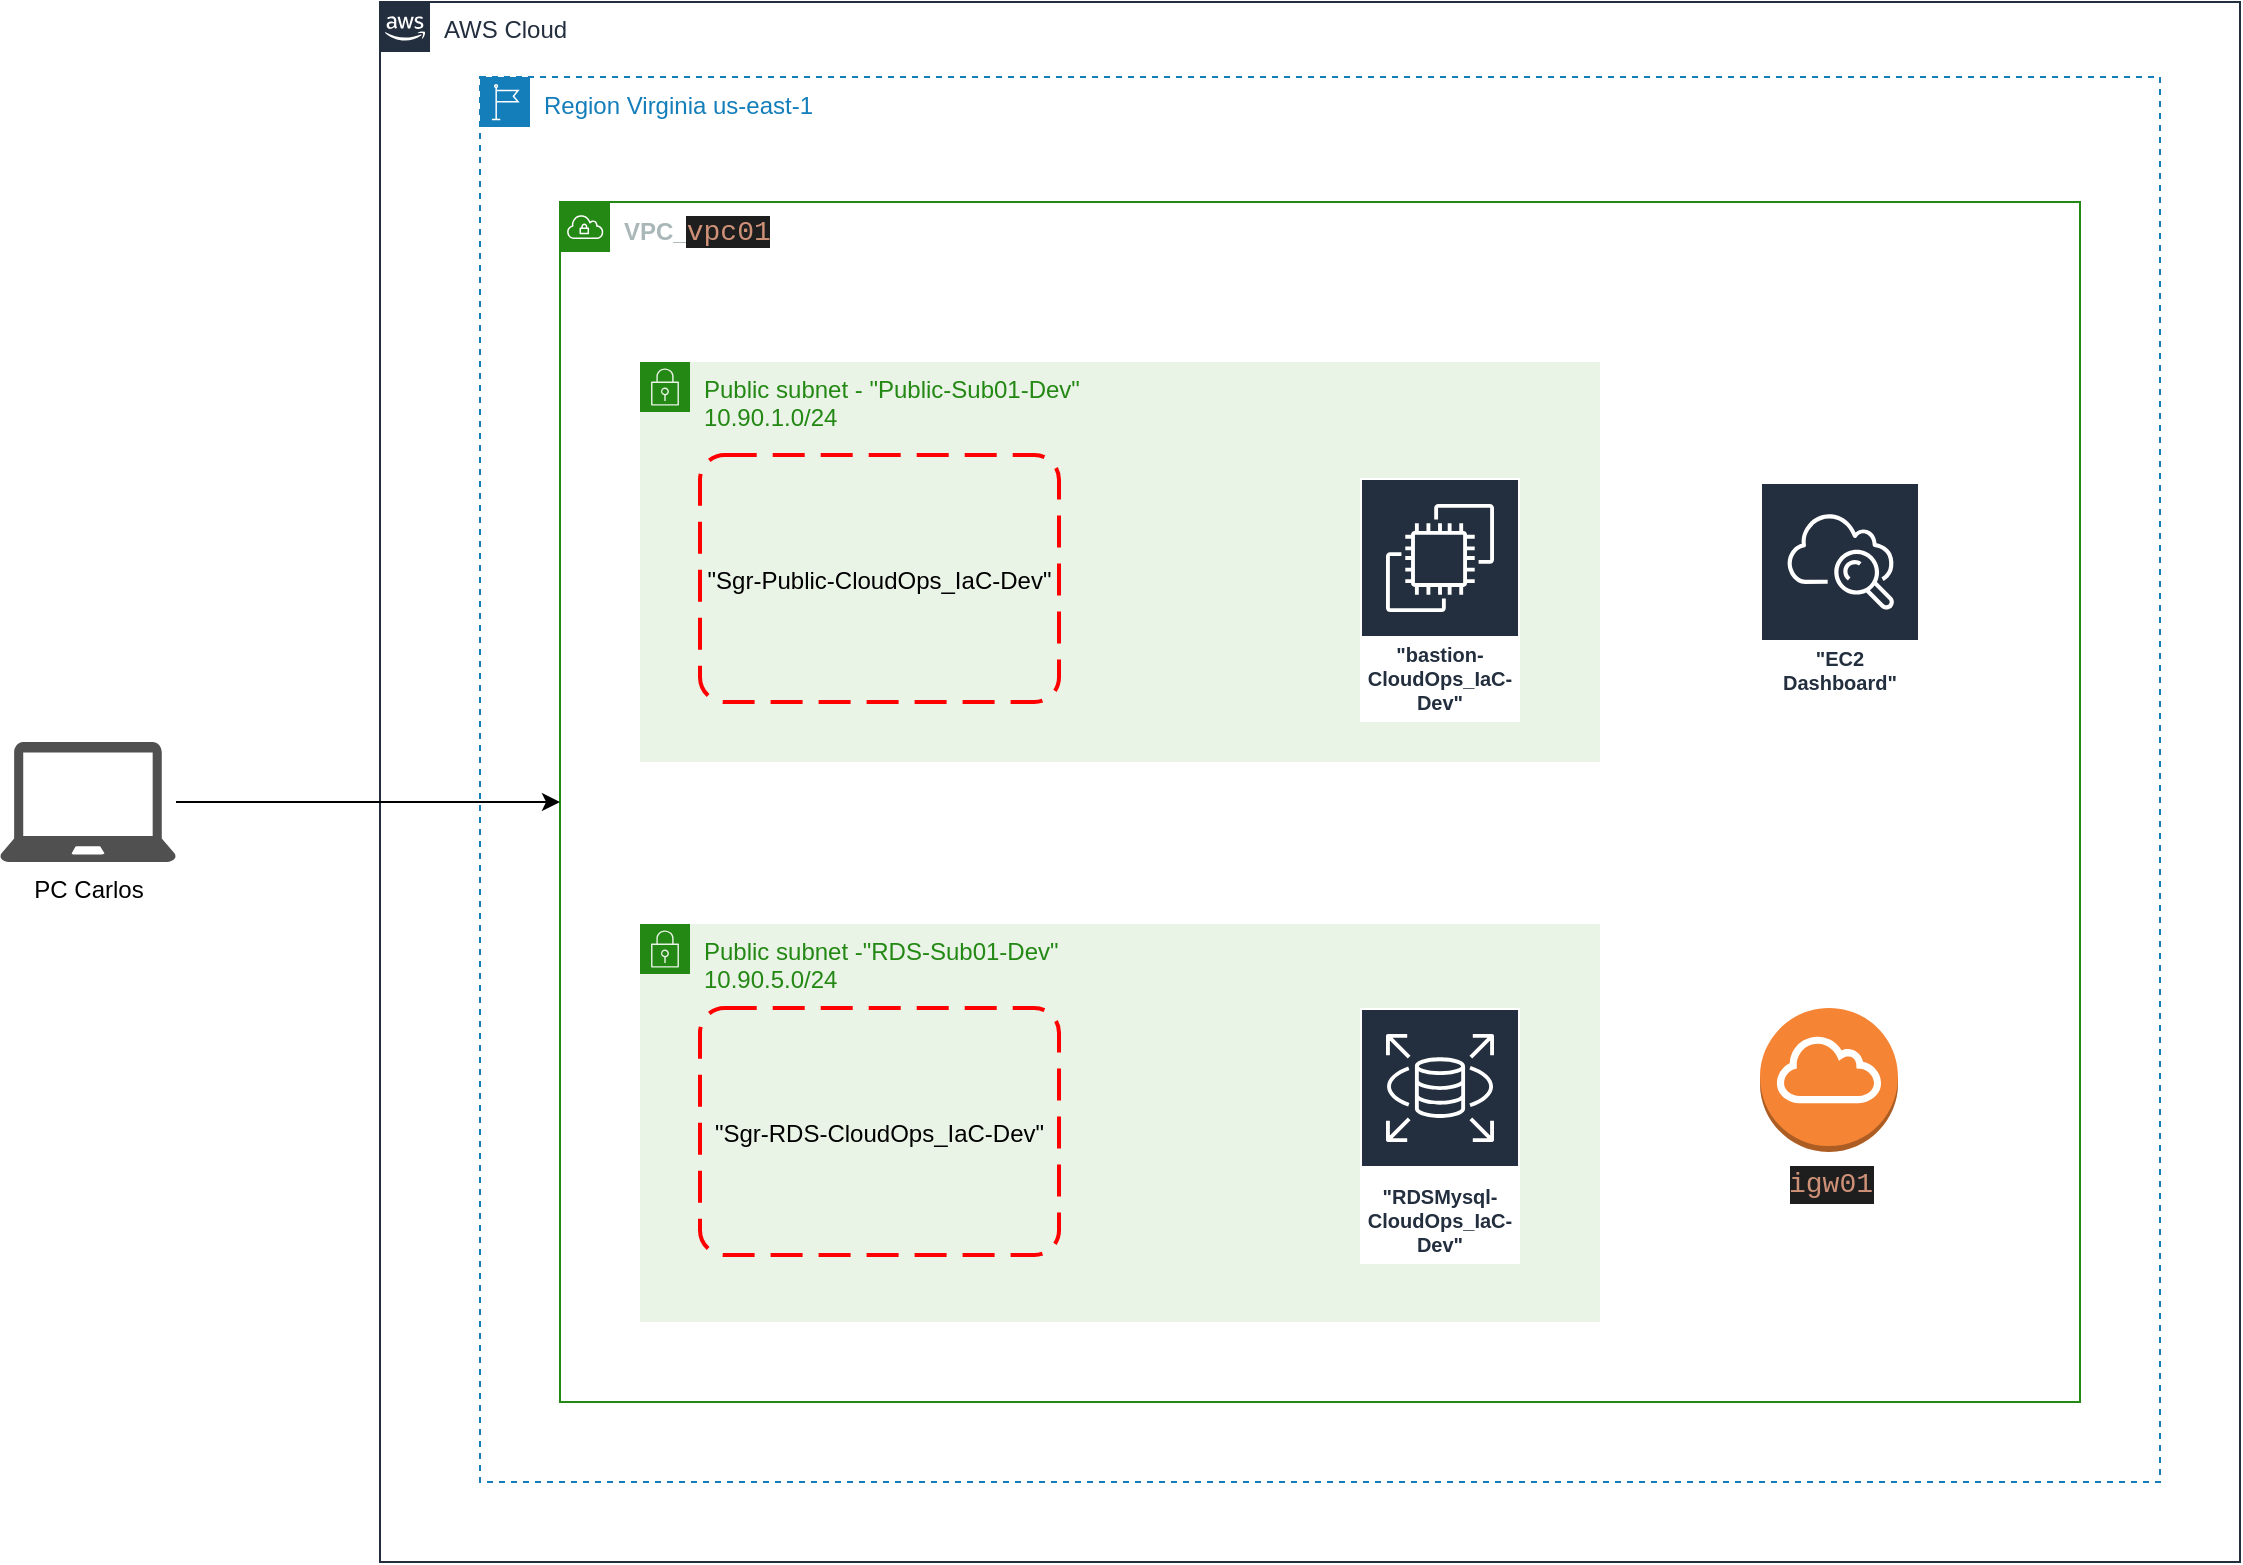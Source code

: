<mxfile version="20.2.3" type="device"><diagram id="wQ_JTESKhrTQgQUAtctw" name="Página-1"><mxGraphModel dx="1644" dy="865" grid="1" gridSize="10" guides="1" tooltips="1" connect="1" arrows="1" fold="1" page="1" pageScale="1" pageWidth="827" pageHeight="1169" math="0" shadow="0"><root><mxCell id="0"/><mxCell id="1" parent="0"/><mxCell id="N6IQoJ24JVQ8AKwo5FdQ-1" value="AWS Cloud" style="points=[[0,0],[0.25,0],[0.5,0],[0.75,0],[1,0],[1,0.25],[1,0.5],[1,0.75],[1,1],[0.75,1],[0.5,1],[0.25,1],[0,1],[0,0.75],[0,0.5],[0,0.25]];outlineConnect=0;gradientColor=none;html=1;whiteSpace=wrap;fontSize=12;fontStyle=0;shape=mxgraph.aws4.group;grIcon=mxgraph.aws4.group_aws_cloud_alt;strokeColor=#232F3E;fillColor=none;verticalAlign=top;align=left;spacingLeft=30;fontColor=#232F3E;shadow=0;sketch=0;perimeter=rectanglePerimeter;" vertex="1" parent="1"><mxGeometry x="230" y="20" width="930" height="780" as="geometry"/></mxCell><mxCell id="N6IQoJ24JVQ8AKwo5FdQ-2" value="Region Virginia us-east-1" style="points=[[0,0],[0.25,0],[0.5,0],[0.75,0],[1,0],[1,0.25],[1,0.5],[1,0.75],[1,1],[0.75,1],[0.5,1],[0.25,1],[0,1],[0,0.75],[0,0.5],[0,0.25]];outlineConnect=0;gradientColor=none;html=1;whiteSpace=wrap;fontSize=12;fontStyle=0;shape=mxgraph.aws4.group;grIcon=mxgraph.aws4.group_region;strokeColor=#147EBA;fillColor=none;verticalAlign=top;align=left;spacingLeft=30;fontColor=#147EBA;dashed=1;" vertex="1" parent="1"><mxGeometry x="280" y="57.5" width="840" height="702.5" as="geometry"/></mxCell><mxCell id="N6IQoJ24JVQ8AKwo5FdQ-3" value="&lt;b&gt;VPC_&lt;/b&gt;&lt;span style=&quot;color: rgb(206, 145, 120); background-color: rgb(30, 30, 30); font-family: Consolas, &amp;quot;Courier New&amp;quot;, monospace; font-size: 14px;&quot;&gt;vpc01&lt;/span&gt;" style="points=[[0,0],[0.25,0],[0.5,0],[0.75,0],[1,0],[1,0.25],[1,0.5],[1,0.75],[1,1],[0.75,1],[0.5,1],[0.25,1],[0,1],[0,0.75],[0,0.5],[0,0.25]];outlineConnect=0;gradientColor=none;html=1;whiteSpace=wrap;fontSize=12;fontStyle=0;shape=mxgraph.aws4.group;grIcon=mxgraph.aws4.group_vpc;strokeColor=#248814;fillColor=none;verticalAlign=top;align=left;spacingLeft=30;fontColor=#AAB7B8;dashed=0;" vertex="1" parent="1"><mxGeometry x="320" y="120" width="760" height="600" as="geometry"/></mxCell><mxCell id="N6IQoJ24JVQ8AKwo5FdQ-41" value="Public subnet -&quot;RDS-Sub01-Dev&quot;&lt;br&gt;10.90.5.0/24" style="points=[[0,0],[0.25,0],[0.5,0],[0.75,0],[1,0],[1,0.25],[1,0.5],[1,0.75],[1,1],[0.75,1],[0.5,1],[0.25,1],[0,1],[0,0.75],[0,0.5],[0,0.25]];outlineConnect=0;gradientColor=none;html=1;whiteSpace=wrap;fontSize=12;fontStyle=0;container=1;pointerEvents=0;collapsible=0;recursiveResize=0;shape=mxgraph.aws4.group;grIcon=mxgraph.aws4.group_security_group;grStroke=0;strokeColor=#248814;fillColor=#E9F3E6;verticalAlign=top;align=left;spacingLeft=30;fontColor=#248814;dashed=0;" vertex="1" parent="1"><mxGeometry x="360" y="481" width="480" height="199" as="geometry"/></mxCell><mxCell id="N6IQoJ24JVQ8AKwo5FdQ-46" value="&quot;RDSMysql-CloudOps_IaC-Dev&quot;" style="sketch=0;outlineConnect=0;fontColor=#232F3E;gradientColor=none;strokeColor=#ffffff;fillColor=#232F3E;dashed=0;verticalLabelPosition=middle;verticalAlign=bottom;align=center;html=1;whiteSpace=wrap;fontSize=10;fontStyle=1;spacing=3;shape=mxgraph.aws4.productIcon;prIcon=mxgraph.aws4.rds;" vertex="1" parent="N6IQoJ24JVQ8AKwo5FdQ-41"><mxGeometry x="360" y="42" width="80" height="128" as="geometry"/></mxCell><mxCell id="N6IQoJ24JVQ8AKwo5FdQ-19" value="Public subnet -&amp;nbsp;&quot;Public-Sub01-Dev&quot;&lt;br&gt;10.90.1.0/24" style="points=[[0,0],[0.25,0],[0.5,0],[0.75,0],[1,0],[1,0.25],[1,0.5],[1,0.75],[1,1],[0.75,1],[0.5,1],[0.25,1],[0,1],[0,0.75],[0,0.5],[0,0.25]];outlineConnect=0;gradientColor=none;html=1;whiteSpace=wrap;fontSize=12;fontStyle=0;container=1;pointerEvents=0;collapsible=0;recursiveResize=0;shape=mxgraph.aws4.group;grIcon=mxgraph.aws4.group_security_group;grStroke=0;strokeColor=#248814;fillColor=#E9F3E6;verticalAlign=top;align=left;spacingLeft=30;fontColor=#248814;dashed=0;" vertex="1" parent="1"><mxGeometry x="360" y="200" width="480" height="200" as="geometry"/></mxCell><mxCell id="N6IQoJ24JVQ8AKwo5FdQ-42" value="&quot;Sgr-Public-CloudOps_IaC-Dev&quot;" style="rounded=1;arcSize=10;dashed=1;strokeColor=#ff0000;fillColor=none;gradientColor=none;dashPattern=8 4;strokeWidth=2;" vertex="1" parent="N6IQoJ24JVQ8AKwo5FdQ-19"><mxGeometry x="30" y="46.5" width="179.5" height="123.5" as="geometry"/></mxCell><mxCell id="N6IQoJ24JVQ8AKwo5FdQ-45" value="&quot;bastion-CloudOps_IaC-Dev&quot;" style="sketch=0;outlineConnect=0;fontColor=#232F3E;gradientColor=none;strokeColor=#ffffff;fillColor=#232F3E;dashed=0;verticalLabelPosition=middle;verticalAlign=bottom;align=center;html=1;whiteSpace=wrap;fontSize=10;fontStyle=1;spacing=3;shape=mxgraph.aws4.productIcon;prIcon=mxgraph.aws4.ec2;" vertex="1" parent="N6IQoJ24JVQ8AKwo5FdQ-19"><mxGeometry x="360" y="58" width="80" height="122" as="geometry"/></mxCell><mxCell id="N6IQoJ24JVQ8AKwo5FdQ-39" value="&lt;div style=&quot;color: rgb(212, 212, 212); background-color: rgb(30, 30, 30); font-family: Consolas, &amp;quot;Courier New&amp;quot;, monospace; font-size: 14px; line-height: 19px;&quot;&gt;&lt;span style=&quot;color: #ce9178;&quot;&gt;igw01&lt;/span&gt;&lt;/div&gt;" style="outlineConnect=0;dashed=0;verticalLabelPosition=bottom;verticalAlign=top;align=center;html=1;shape=mxgraph.aws3.internet_gateway;fillColor=#F58534;gradientColor=none;" vertex="1" parent="1"><mxGeometry x="920" y="523" width="69" height="72" as="geometry"/></mxCell><mxCell id="N6IQoJ24JVQ8AKwo5FdQ-44" value="&quot;Sgr-RDS-CloudOps_IaC-Dev&quot;" style="rounded=1;arcSize=10;dashed=1;strokeColor=#ff0000;fillColor=none;gradientColor=none;dashPattern=8 4;strokeWidth=2;" vertex="1" parent="1"><mxGeometry x="390" y="523" width="179.5" height="123.5" as="geometry"/></mxCell><mxCell id="N6IQoJ24JVQ8AKwo5FdQ-47" value="&quot;EC2 Dashboard&quot;" style="sketch=0;outlineConnect=0;fontColor=#232F3E;gradientColor=none;strokeColor=#ffffff;fillColor=#232F3E;dashed=0;verticalLabelPosition=middle;verticalAlign=bottom;align=center;html=1;whiteSpace=wrap;fontSize=10;fontStyle=1;spacing=3;shape=mxgraph.aws4.productIcon;prIcon=mxgraph.aws4.cloudwatch;" vertex="1" parent="1"><mxGeometry x="920" y="260" width="80" height="110" as="geometry"/></mxCell><mxCell id="N6IQoJ24JVQ8AKwo5FdQ-50" style="edgeStyle=orthogonalEdgeStyle;rounded=0;orthogonalLoop=1;jettySize=auto;html=1;" edge="1" parent="1" source="N6IQoJ24JVQ8AKwo5FdQ-49" target="N6IQoJ24JVQ8AKwo5FdQ-3"><mxGeometry relative="1" as="geometry"><mxPoint x="240" y="410" as="targetPoint"/></mxGeometry></mxCell><mxCell id="N6IQoJ24JVQ8AKwo5FdQ-49" value="PC Carlos" style="sketch=0;pointerEvents=1;shadow=0;dashed=0;html=1;strokeColor=none;fillColor=#505050;labelPosition=center;verticalLabelPosition=bottom;verticalAlign=top;outlineConnect=0;align=center;shape=mxgraph.office.devices.laptop;" vertex="1" parent="1"><mxGeometry x="40" y="390" width="88" height="60" as="geometry"/></mxCell></root></mxGraphModel></diagram></mxfile>